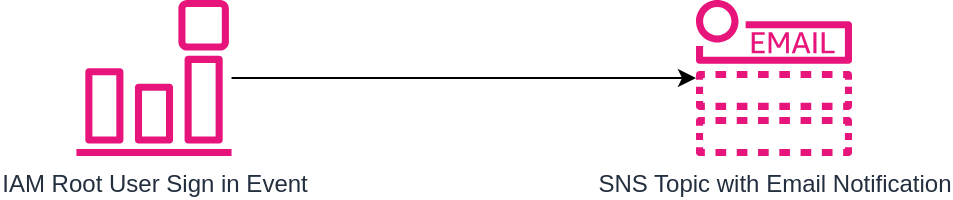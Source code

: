<mxfile version="26.0.4">
  <diagram name="Page-1" id="fVbmb-rt_A3EkcJ44fk_">
    <mxGraphModel dx="1114" dy="1198" grid="1" gridSize="10" guides="1" tooltips="1" connect="1" arrows="1" fold="1" page="1" pageScale="1" pageWidth="850" pageHeight="1100" math="0" shadow="0">
      <root>
        <mxCell id="0" />
        <mxCell id="1" parent="0" />
        <mxCell id="FGUUb8OoEkp6xxlH4yim-2" style="edgeStyle=orthogonalEdgeStyle;rounded=0;orthogonalLoop=1;jettySize=auto;html=1;" edge="1" parent="1" source="FGUUb8OoEkp6xxlH4yim-6" target="FGUUb8OoEkp6xxlH4yim-5">
          <mxGeometry relative="1" as="geometry">
            <mxPoint x="287.893" y="479" as="sourcePoint" />
            <mxPoint x="520" y="479" as="targetPoint" />
          </mxGeometry>
        </mxCell>
        <mxCell id="FGUUb8OoEkp6xxlH4yim-5" value="SNS Topic with Email Notification" style="sketch=0;outlineConnect=0;fontColor=#232F3E;gradientColor=none;fillColor=#E7157B;strokeColor=none;dashed=0;verticalLabelPosition=bottom;verticalAlign=top;align=center;html=1;fontSize=12;fontStyle=0;aspect=fixed;pointerEvents=1;shape=mxgraph.aws4.email_notification;" vertex="1" parent="1">
          <mxGeometry x="520" y="440" width="78" height="78" as="geometry" />
        </mxCell>
        <mxCell id="FGUUb8OoEkp6xxlH4yim-6" value="IAM Root User Sign in Event" style="sketch=0;outlineConnect=0;fontColor=#232F3E;gradientColor=none;fillColor=#E7157B;strokeColor=none;dashed=0;verticalLabelPosition=bottom;verticalAlign=top;align=center;html=1;fontSize=12;fontStyle=0;aspect=fixed;pointerEvents=1;shape=mxgraph.aws4.event_event_based;" vertex="1" parent="1">
          <mxGeometry x="210" y="440" width="78" height="78" as="geometry" />
        </mxCell>
      </root>
    </mxGraphModel>
  </diagram>
</mxfile>
